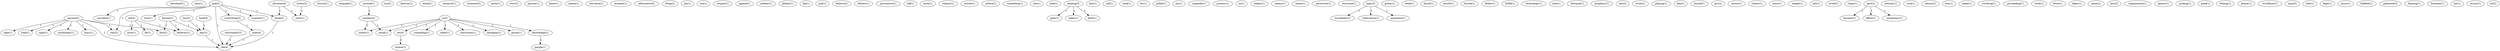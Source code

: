 digraph G {
  cleveland [ label="cleveland(1)" ];
  ohio [ label="ohio(1)" ];
  anyone [ label="anyone(2)" ];
  take [ label="take(1)" ];
  right [ label="right(1)" ];
  mythology [ label="mythology(1)" ];
  buys [ label="buys(1)" ];
  fool [ label="fool(2)" ];
  load [ label="load(1)" ];
  way [ label="way(2)" ];
  life [ label="life(4)" ];
  church [ label="church(1)" ];
  example [ label="example(1)" ];
  existed [ label="existed(1)" ];
  number [ label="number(2)" ];
  isn [ label="isn(2)" ];
  destroy [ label="destroy(1)" ];
  email [ label="email(1)" ];
  mind [ label="mind(1)" ];
  comes [ label="comes(1)" ];
  research [ label="research(1)" ];
  someone [ label="someone(2)" ];
  myth [ label="myth(1)" ];
  wwc [ label="wwc(2)" ];
  person [ label="person(1)" ];
  knew [ label="knew(1)" ];
  nation [ label="nation(1)" ];
  lawrence [ label="lawrence(1)" ];
  moment [ label="moment(1)" ];
  alternative [ label="alternative(2)" ];
  thing [ label="thing(2)" ];
  jim [ label="jim(1)" ];
  use [ label="use(1)" ];
  respect [ label="respect(1)" ];
  die [ label="die(4)" ];
  lie [ label="lie(1)" ];
  save [ label="save(1)" ];
  believes [ label="believes(1)" ];
  appeal [ label="appeal(1)" ];
  niether [ label="niether(1)" ];
  jfelder [ label="jfelder(1)" ];
  fall [ label="fall(1)" ];
  pull [ label="pull(1)" ];
  believe [ label="believe(2)" ];
  follows [ label="follows(1)" ];
  pursuasive [ label="pursuasive(1)" ];
  god [ label="god(3)" ];
  inspires [ label="inspires(1)" ];
  everything [ label="everything(2)" ];
  sacrafice [ label="sacrafice(1)" ];
  turn [ label="turn(1)" ];
  think [ label="think(2)" ];
  tuff [ label="tuff(1)" ];
  taste [ label="taste(1)" ];
  subject [ label="subject(1)" ];
  article [ label="article(1)" ];
  mithra [ label="mithra(1)" ];
  jc [ label="jc(4)" ];
  knowledge [ label="knowledge(2)" ];
  set [ label="set(4)" ];
  compeling [ label="compeling(1)" ];
  rabbi [ label="rabbi(1)" ];
  conclusion [ label="conclusion(1)" ];
  amalgam [ label="amalgam(1)" ];
  group [ label="group(1)" ];
  something [ label="something(1)" ];
  site [ label="site(1)" ];
  look [ label="look(1)" ];
  healing [ label="healing(3)" ];
  goes [ label="goes(1)" ];
  today [ label="today(1)" ];
  faith [ label="faith(1)" ];
  fact [ label="fact(1)" ];
  call [ label="call(1)" ];
  read [ label="read(1)" ];
  etc [ label="etc(1)" ];
  gargle [ label="gargle(1)" ];
  pitfall [ label="pitfall(1)" ];
  inc [ label="inc(1)" ];
  campollo [ label="campollo(1)" ];
  process [ label="process(1)" ];
  tri [ label="tri(1)" ];
  makes [ label="makes(1)" ];
  choice [ label="choice(1)" ];
  seems [ label="seems(1)" ];
  sense [ label="sense(1)" ];
  persevere [ label="persevere(1)" ];
  everyone [ label="everyone(1)" ];
  logic [ label="logic(3)" ];
  incredulity [ label="incredulity(1)" ];
  trifercation [ label="trifercation(1)" ];
  argument [ label="argument(1)" ];
  guitar [ label="guitar(1)" ];
  week [ label="week(1)" ];
  david [ label="david(1)" ];
  mouth [ label="mouth(1)" ];
  bissda [ label="bissda(1)" ];
  felder [ label="felder(1)" ];
  fullfill [ label="fullfill(1)" ];
  technology [ label="technology(1)" ];
  liar [ label="liar(5)" ];
  day [ label="day(2)" ];
  note [ label="note(1)" ];
  betrayal [ label="betrayal(1)" ];
  prophecy [ label="prophecy(1)" ];
  edu [ label="edu(2)" ];
  write [ label="write(1)" ];
  playing [ label="playing(1)" ];
  dan [ label="dan(1)" ];
  bissell [ label="bissell(1)" ];
  gov [ label="gov(2)" ];
  book [ label="book(3)" ];
  koresh [ label="koresh(1)" ];
  shows [ label="shows(1)" ];
  time [ label="time(4)" ];
  center [ label="center(1)" ];
  wasn [ label="wasn(1)" ];
  weight [ label="weight(1)" ];
  tell [ label="tell(1)" ];
  loved [ label="loved(1)" ];
  steps [ label="steps(1)" ];
  part [ label="part(2)" ];
  became [ label="became(1)" ];
  effort [ label="effort(1)" ];
  conspiracy [ label="conspiracy(1)" ];
  entirity [ label="entirity(1)" ];
  rush [ label="rush(1)" ];
  saturn [ label="saturn(2)" ];
  box [ label="box(1)" ];
  make [ label="make(1)" ];
  sverdrup [ label="sverdrup(1)" ];
  proceeding [ label="proceeding(1)" ];
  work [ label="work(1)" ];
  lewis [ label="lewis(1)" ];
  takes [ label="takes(1)" ];
  name [ label="name(1)" ];
  lerc [ label="lerc(2)" ];
  organization [ label="organization(1)" ];
  agrees [ label="agrees(1)" ];
  picking [ label="picking(1)" ];
  quad [ label="quad(1)" ];
  belong [ label="belong(1)" ];
  phone [ label="phone(1)" ];
  crucifixion [ label="crucifixion(1)" ];
  nasa [ label="nasa(3)" ];
  title [ label="title(1)" ];
  kept [ label="kept(1)" ];
  jesus [ label="jesus(1)" ];
  fulfilled [ label="fulfilled(1)" ];
  gathered [ label="gathered(2)" ];
  hearing [ label="hearing(1)" ];
  fountain [ label="fountain(1)" ];
  writes [ label="writes(2)" ];
  start [ label="start(1)" ];
  christian [ label="christian(4)" ];
  list [ label="list(1)" ];
  mccoy [ label="mccoy(1)" ];
  christianity [ label="christianity(2)" ];
  lot [ label="lot(2)" ];
  anyone -> take [ label="1" ];
  anyone -> right [ label="1" ];
  anyone -> mythology [ label="1" ];
  anyone -> buys [ label="1" ];
  anyone -> fool [ label="1" ];
  anyone -> load [ label="1" ];
  anyone -> way [ label="1" ];
  anyone -> life [ label="1" ];
  existed -> number [ label="1" ];
  number -> mind [ label="1" ];
  number -> comes [ label="1" ];
  die -> lie [ label="1" ];
  die -> save [ label="1" ];
  die -> believes [ label="1" ];
  god -> inspires [ label="1" ];
  god -> everything [ label="1" ];
  god -> sacrafice [ label="1" ];
  god -> way [ label="1" ];
  god -> turn [ label="1" ];
  god -> think [ label="1" ];
  god -> life [ label="1" ];
  jc -> knowledge [ label="1" ];
  jc -> set [ label="1" ];
  jc -> compeling [ label="1" ];
  jc -> mind [ label="1" ];
  jc -> rabbi [ label="1" ];
  jc -> conclusion [ label="1" ];
  jc -> comes [ label="1" ];
  jc -> amalgam [ label="1" ];
  jc -> group [ label="1" ];
  healing -> goes [ label="1" ];
  healing -> today [ label="1" ];
  healing -> faith [ label="1" ];
  knowledge -> gargle [ label="1" ];
  set -> choice [ label="2" ];
  logic -> incredulity [ label="1" ];
  logic -> trifercation [ label="1" ];
  logic -> argument [ label="1" ];
  liar -> day [ label="1" ];
  book -> day [ label="1" ];
  koresh -> believes [ label="1" ];
  koresh -> fool [ label="1" ];
  koresh -> day [ label="1" ];
  everything -> time [ label="1" ];
  part -> became [ label="1" ];
  part -> effort [ label="1" ];
  part -> conspiracy [ label="1" ];
  day -> life [ label="1" ];
  writes -> start [ label="1" ];
  christian -> start [ label="1" ];
  christian -> think [ label="1" ];
  time -> life [ label="1" ];
  think -> life [ label="1" ];
  christianity -> life [ label="1" ];
}

